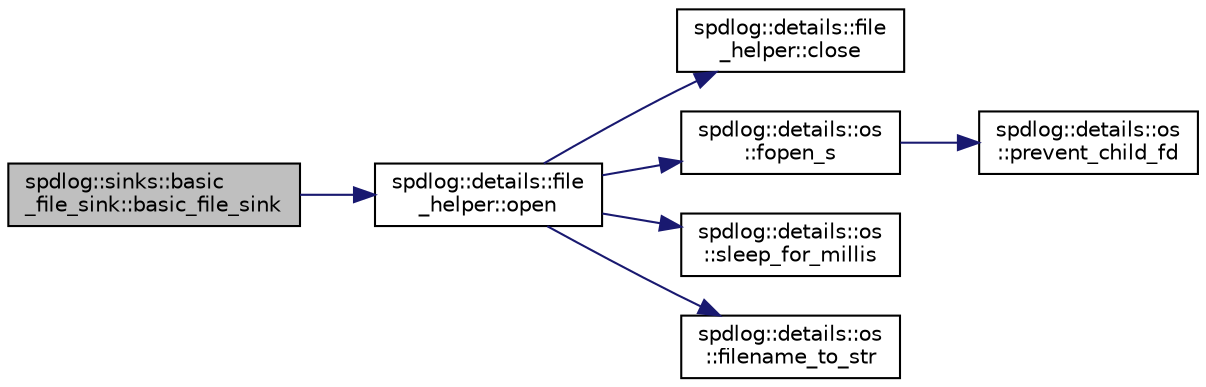 digraph "spdlog::sinks::basic_file_sink::basic_file_sink"
{
  edge [fontname="Helvetica",fontsize="10",labelfontname="Helvetica",labelfontsize="10"];
  node [fontname="Helvetica",fontsize="10",shape=record];
  rankdir="LR";
  Node1 [label="spdlog::sinks::basic\l_file_sink::basic_file_sink",height=0.2,width=0.4,color="black", fillcolor="grey75", style="filled" fontcolor="black"];
  Node1 -> Node2 [color="midnightblue",fontsize="10",style="solid",fontname="Helvetica"];
  Node2 [label="spdlog::details::file\l_helper::open",height=0.2,width=0.4,color="black", fillcolor="white", style="filled",URL="$classspdlog_1_1details_1_1file__helper.html#a8612066fd098080cc60e3aefed6a6085"];
  Node2 -> Node3 [color="midnightblue",fontsize="10",style="solid",fontname="Helvetica"];
  Node3 [label="spdlog::details::file\l_helper::close",height=0.2,width=0.4,color="black", fillcolor="white", style="filled",URL="$classspdlog_1_1details_1_1file__helper.html#a6a6d7a75014ae880857b4fe4fd01dc7a"];
  Node2 -> Node4 [color="midnightblue",fontsize="10",style="solid",fontname="Helvetica"];
  Node4 [label="spdlog::details::os\l::fopen_s",height=0.2,width=0.4,color="black", fillcolor="white", style="filled",URL="$namespacespdlog_1_1details_1_1os.html#af2d11a0b892e2f0cb3c6beba4c659a47"];
  Node4 -> Node5 [color="midnightblue",fontsize="10",style="solid",fontname="Helvetica"];
  Node5 [label="spdlog::details::os\l::prevent_child_fd",height=0.2,width=0.4,color="black", fillcolor="white", style="filled",URL="$namespacespdlog_1_1details_1_1os.html#a58e68538bb3667c56f3623bf047093d6"];
  Node2 -> Node6 [color="midnightblue",fontsize="10",style="solid",fontname="Helvetica"];
  Node6 [label="spdlog::details::os\l::sleep_for_millis",height=0.2,width=0.4,color="black", fillcolor="white", style="filled",URL="$namespacespdlog_1_1details_1_1os.html#a49ccbc872aa679db9d1187a48897804e"];
  Node2 -> Node7 [color="midnightblue",fontsize="10",style="solid",fontname="Helvetica"];
  Node7 [label="spdlog::details::os\l::filename_to_str",height=0.2,width=0.4,color="black", fillcolor="white", style="filled",URL="$namespacespdlog_1_1details_1_1os.html#ac7c0d6af1f3f652f23e57f057217b9a7"];
}
